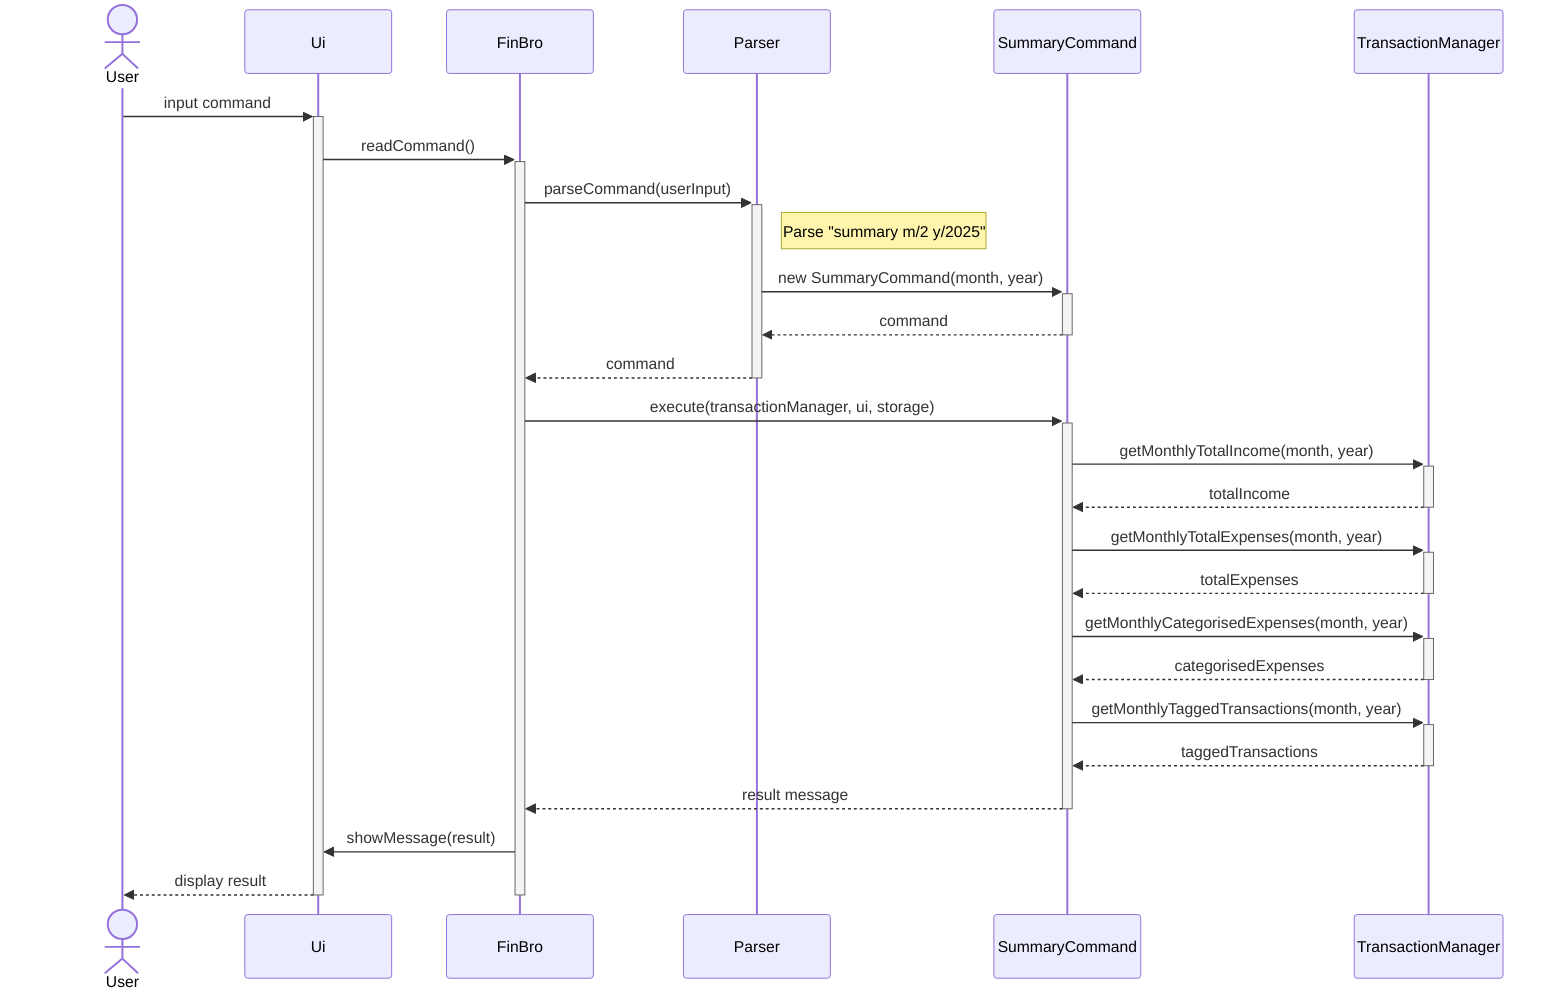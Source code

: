 sequenceDiagram
    actor User as User
    participant UI as Ui
    participant FinBro as FinBro
    participant Parser as Parser
    participant SummaryCommand as SummaryCommand
    participant TransactionMgr as TransactionManager

    User->>+UI: input command
    UI->>+FinBro: readCommand()
    FinBro->>+Parser: parseCommand(userInput)

    Note right of Parser: Parse "summary m/2 y/2025"
    Parser->>+SummaryCommand: new SummaryCommand(month, year)
    SummaryCommand-->>-Parser: command
    Parser-->>-FinBro: command

    FinBro->>+SummaryCommand: execute(transactionManager, ui, storage)

    SummaryCommand->>+TransactionMgr: getMonthlyTotalIncome(month, year)
    TransactionMgr-->>-SummaryCommand: totalIncome

    SummaryCommand->>+TransactionMgr: getMonthlyTotalExpenses(month, year)
    TransactionMgr-->>-SummaryCommand: totalExpenses

    SummaryCommand->>+TransactionMgr: getMonthlyCategorisedExpenses(month, year)
    TransactionMgr-->>-SummaryCommand: categorisedExpenses

    SummaryCommand->>+TransactionMgr: getMonthlyTaggedTransactions(month, year)
    TransactionMgr-->>-SummaryCommand: taggedTransactions

    SummaryCommand-->>-FinBro: result message

    FinBro->>UI: showMessage(result)
    UI-->>-User: display result
    deactivate FinBro